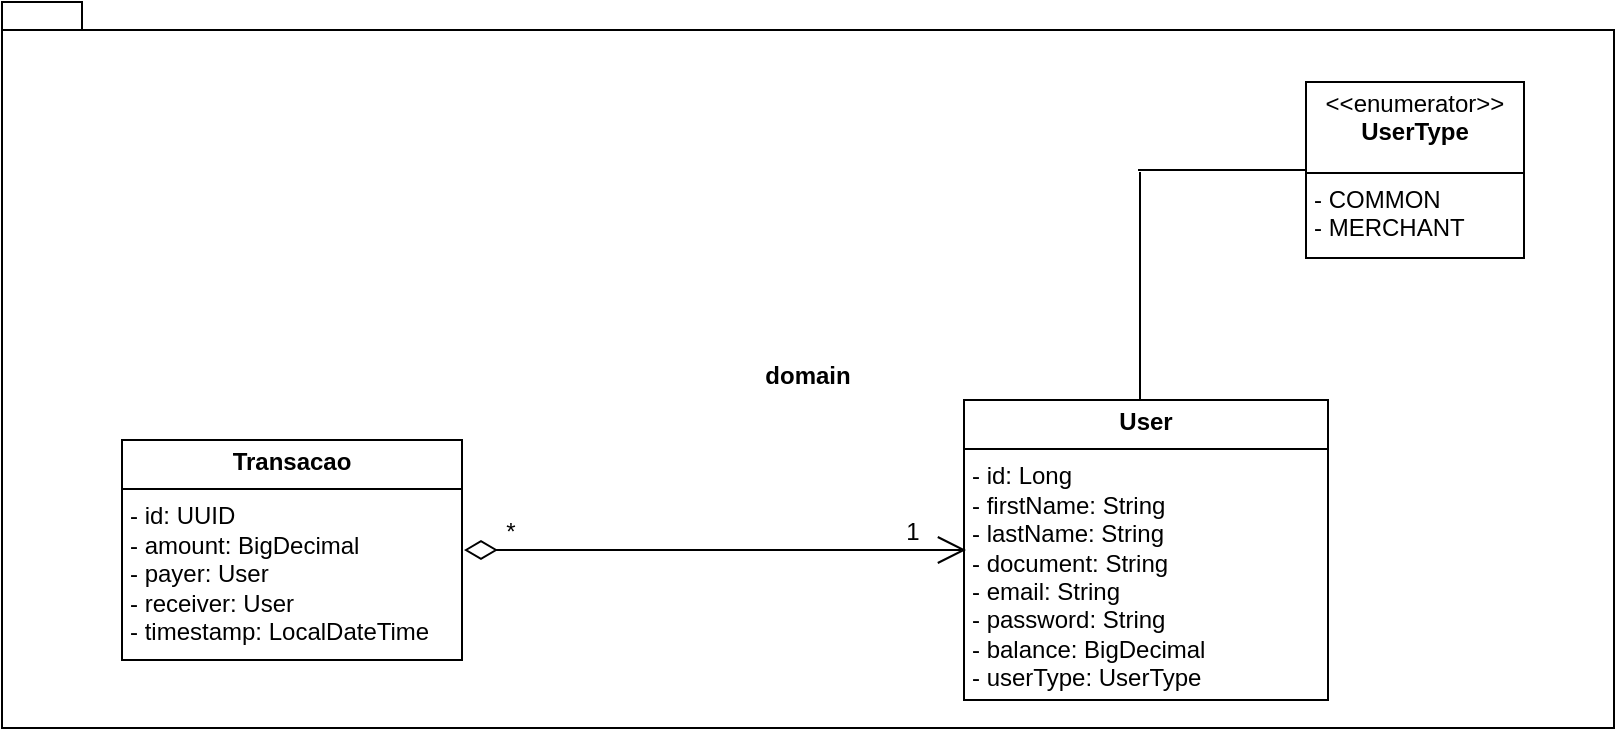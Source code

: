 <mxfile version="24.0.1" type="device">
  <diagram name="Página-1" id="h-gL1v4Q5yCwKS7eJ3wE">
    <mxGraphModel dx="989" dy="532" grid="0" gridSize="10" guides="1" tooltips="1" connect="1" arrows="1" fold="1" page="1" pageScale="1" pageWidth="827" pageHeight="1169" math="0" shadow="0">
      <root>
        <mxCell id="0" />
        <mxCell id="1" parent="0" />
        <mxCell id="2FOvtZhaNJ3ioWk3AINi-24" value="domain" style="shape=folder;fontStyle=1;spacingTop=10;tabWidth=40;tabHeight=14;tabPosition=left;html=1;whiteSpace=wrap;" vertex="1" parent="1">
          <mxGeometry x="13" y="5" width="806" height="363" as="geometry" />
        </mxCell>
        <mxCell id="2FOvtZhaNJ3ioWk3AINi-2" value="&lt;p style=&quot;margin:0px;margin-top:4px;text-align:center;&quot;&gt;&lt;b&gt;User&lt;/b&gt;&lt;/p&gt;&lt;hr size=&quot;1&quot; style=&quot;border-style:solid;&quot;&gt;&lt;p style=&quot;margin:0px;margin-left:4px;&quot;&gt;- id: Long&lt;/p&gt;&lt;p style=&quot;margin:0px;margin-left:4px;&quot;&gt;- firstName: String&lt;/p&gt;&lt;p style=&quot;margin:0px;margin-left:4px;&quot;&gt;- lastName: String&lt;/p&gt;&lt;p style=&quot;margin:0px;margin-left:4px;&quot;&gt;- document: String&lt;/p&gt;&lt;p style=&quot;margin:0px;margin-left:4px;&quot;&gt;- email: String&lt;/p&gt;&lt;p style=&quot;margin:0px;margin-left:4px;&quot;&gt;- password: String&lt;/p&gt;&lt;p style=&quot;margin:0px;margin-left:4px;&quot;&gt;- balance: BigDecimal&lt;/p&gt;&lt;p style=&quot;margin:0px;margin-left:4px;&quot;&gt;- userType: UserType&lt;/p&gt;" style="verticalAlign=top;align=left;overflow=fill;html=1;whiteSpace=wrap;" vertex="1" parent="1">
          <mxGeometry x="494" y="204" width="182" height="150" as="geometry" />
        </mxCell>
        <mxCell id="2FOvtZhaNJ3ioWk3AINi-3" value="&lt;p style=&quot;margin:0px;margin-top:4px;text-align:center;&quot;&gt;&lt;b&gt;Transacao&lt;/b&gt;&lt;/p&gt;&lt;hr size=&quot;1&quot; style=&quot;border-style:solid;&quot;&gt;&lt;p style=&quot;margin:0px;margin-left:4px;&quot;&gt;- id: UUID&lt;/p&gt;&lt;p style=&quot;margin:0px;margin-left:4px;&quot;&gt;- amount: BigDecimal&lt;/p&gt;&lt;p style=&quot;margin:0px;margin-left:4px;&quot;&gt;- payer: User&lt;/p&gt;&lt;p style=&quot;margin:0px;margin-left:4px;&quot;&gt;- receiver: User&lt;/p&gt;&lt;p style=&quot;margin:0px;margin-left:4px;&quot;&gt;- timestamp: LocalDateTime&lt;/p&gt;&lt;p style=&quot;margin:0px;margin-left:4px;&quot;&gt;&lt;br&gt;&lt;/p&gt;" style="verticalAlign=top;align=left;overflow=fill;html=1;whiteSpace=wrap;" vertex="1" parent="1">
          <mxGeometry x="73" y="224" width="170" height="110" as="geometry" />
        </mxCell>
        <mxCell id="2FOvtZhaNJ3ioWk3AINi-10" value="&lt;p style=&quot;margin: 4px 0px 0px;&quot;&gt;&lt;/p&gt;&lt;div style=&quot;text-align: center;&quot;&gt;&lt;span style=&quot;background-color: initial;&quot;&gt;&amp;lt;&amp;lt;enumerator&amp;gt;&amp;gt;&lt;/span&gt;&lt;/div&gt;&lt;b&gt;&lt;div style=&quot;text-align: center;&quot;&gt;&lt;b style=&quot;background-color: initial;&quot;&gt;UserType&lt;/b&gt;&lt;/div&gt;&lt;/b&gt;&lt;p&gt;&lt;/p&gt;&lt;hr size=&quot;1&quot; style=&quot;border-style:solid;&quot;&gt;&lt;p style=&quot;margin:0px;margin-left:4px;&quot;&gt;- COMMON&lt;/p&gt;&lt;p style=&quot;margin:0px;margin-left:4px;&quot;&gt;- MERCHANT&lt;/p&gt;&lt;p style=&quot;margin:0px;margin-left:4px;&quot;&gt;&lt;br&gt;&lt;/p&gt;" style="verticalAlign=top;align=left;overflow=fill;html=1;whiteSpace=wrap;imageVerticalAlign=middle;imageAlign=center;" vertex="1" parent="1">
          <mxGeometry x="665" y="45" width="109" height="88" as="geometry" />
        </mxCell>
        <mxCell id="2FOvtZhaNJ3ioWk3AINi-11" value="" style="line;strokeWidth=1;fillColor=none;align=left;verticalAlign=middle;spacingTop=-1;spacingLeft=3;spacingRight=3;rotatable=0;labelPosition=right;points=[];portConstraint=eastwest;strokeColor=inherit;" vertex="1" parent="1">
          <mxGeometry x="581" y="85" width="84" height="8" as="geometry" />
        </mxCell>
        <mxCell id="2FOvtZhaNJ3ioWk3AINi-14" value="" style="line;strokeWidth=1;fillColor=none;align=left;verticalAlign=middle;spacingTop=-1;spacingLeft=3;spacingRight=3;rotatable=0;labelPosition=right;points=[];portConstraint=eastwest;strokeColor=inherit;flipV=0;flipH=0;direction=north;" vertex="1" parent="1">
          <mxGeometry x="564.5" y="90" width="35" height="114" as="geometry" />
        </mxCell>
        <mxCell id="2FOvtZhaNJ3ioWk3AINi-17" value="" style="endArrow=open;html=1;endSize=12;startArrow=diamondThin;startSize=14;startFill=0;edgeStyle=orthogonalEdgeStyle;align=left;verticalAlign=bottom;rounded=0;entryX=0;entryY=0.5;entryDx=0;entryDy=0;exitX=1;exitY=0.5;exitDx=0;exitDy=0;" edge="1" parent="1">
          <mxGeometry x="-0.841" y="11" relative="1" as="geometry">
            <mxPoint x="244" y="279" as="sourcePoint" />
            <mxPoint x="495" y="279" as="targetPoint" />
            <mxPoint as="offset" />
          </mxGeometry>
        </mxCell>
        <mxCell id="2FOvtZhaNJ3ioWk3AINi-22" value="*" style="text;html=1;align=center;verticalAlign=middle;resizable=0;points=[];autosize=1;strokeColor=none;fillColor=none;" vertex="1" parent="1">
          <mxGeometry x="255" y="257" width="23" height="26" as="geometry" />
        </mxCell>
        <mxCell id="2FOvtZhaNJ3ioWk3AINi-23" value="1" style="text;html=1;align=center;verticalAlign=middle;resizable=0;points=[];autosize=1;strokeColor=none;fillColor=none;" vertex="1" parent="1">
          <mxGeometry x="455" y="257" width="25" height="26" as="geometry" />
        </mxCell>
      </root>
    </mxGraphModel>
  </diagram>
</mxfile>
